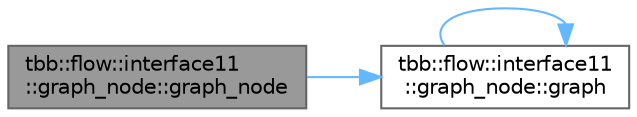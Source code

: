 digraph "tbb::flow::interface11::graph_node::graph_node"
{
 // LATEX_PDF_SIZE
  bgcolor="transparent";
  edge [fontname=Helvetica,fontsize=10,labelfontname=Helvetica,labelfontsize=10];
  node [fontname=Helvetica,fontsize=10,shape=box,height=0.2,width=0.4];
  rankdir="LR";
  Node1 [id="Node000001",label="tbb::flow::interface11\l::graph_node::graph_node",height=0.2,width=0.4,color="gray40", fillcolor="grey60", style="filled", fontcolor="black",tooltip=" "];
  Node1 -> Node2 [id="edge1_Node000001_Node000002",color="steelblue1",style="solid",tooltip=" "];
  Node2 [id="Node000002",label="tbb::flow::interface11\l::graph_node::graph",height=0.2,width=0.4,color="grey40", fillcolor="white", style="filled",URL="$classtbb_1_1flow_1_1interface11_1_1graph__node.html#ab8b0dbc1b36724e5e4635ac651c218cb",tooltip=" "];
  Node2 -> Node2 [id="edge2_Node000002_Node000002",color="steelblue1",style="solid",tooltip=" "];
}
